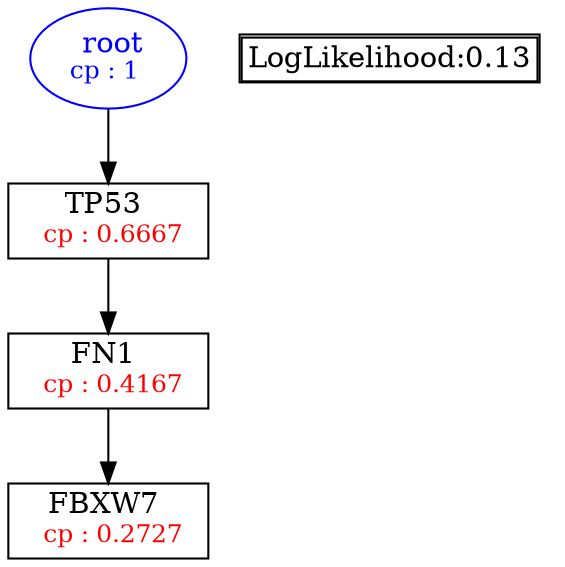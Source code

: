 digraph tree {
    "root" [label=<<font color='Blue'> root</font><br/><font color='Blue' POINT-SIZE='12'>cp : 1 </font>>, shape=oval, color=Blue];
    "S3" [label =<TP53 <br/> <font color='Red' POINT-SIZE='12'> cp : 0.6667 </font>>, shape=box];
    "S1" [label =<FN1 <br/> <font color='Red' POINT-SIZE='12'> cp : 0.4167 </font>>, shape=box];
    "S2" [label =<FBXW7 <br/> <font color='Red' POINT-SIZE='12'> cp : 0.2727 </font>>, shape=box];
    "root" -> "S3";
    "S3" -> "S1";
    "S1" -> "S2";

    node[shape=plaintext]
    fontsize="10"
    struct1 [label=
    <<TABLE BORDER="1" CELLBORDER="1" CELLSPACING="0" >
    <TR><TD ALIGN="LEFT">LogLikelihood:0.13</TD></TR>
    </TABLE>>];

}
